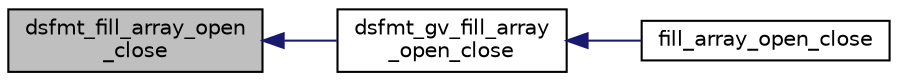 digraph "dsfmt_fill_array_open_close"
{
 // INTERACTIVE_SVG=YES
  edge [fontname="Helvetica",fontsize="10",labelfontname="Helvetica",labelfontsize="10"];
  node [fontname="Helvetica",fontsize="10",shape=record];
  rankdir="LR";
  Node1 [label="dsfmt_fill_array_open\l_close",height=0.2,width=0.4,color="black", fillcolor="grey75", style="filled", fontcolor="black"];
  Node1 -> Node2 [dir="back",color="midnightblue",fontsize="10",style="solid",fontname="Helvetica"];
  Node2 [label="dsfmt_gv_fill_array\l_open_close",height=0.2,width=0.4,color="black", fillcolor="white", style="filled",URL="$d_s_f_m_t_8h.html#a66881a0b8e76641024d09bbae3d9be7e"];
  Node2 -> Node3 [dir="back",color="midnightblue",fontsize="10",style="solid",fontname="Helvetica"];
  Node3 [label="fill_array_open_close",height=0.2,width=0.4,color="black", fillcolor="white", style="filled",URL="$d_s_f_m_t_8h.html#aea84bcb5255b47c28e357a776375abf5"];
}

